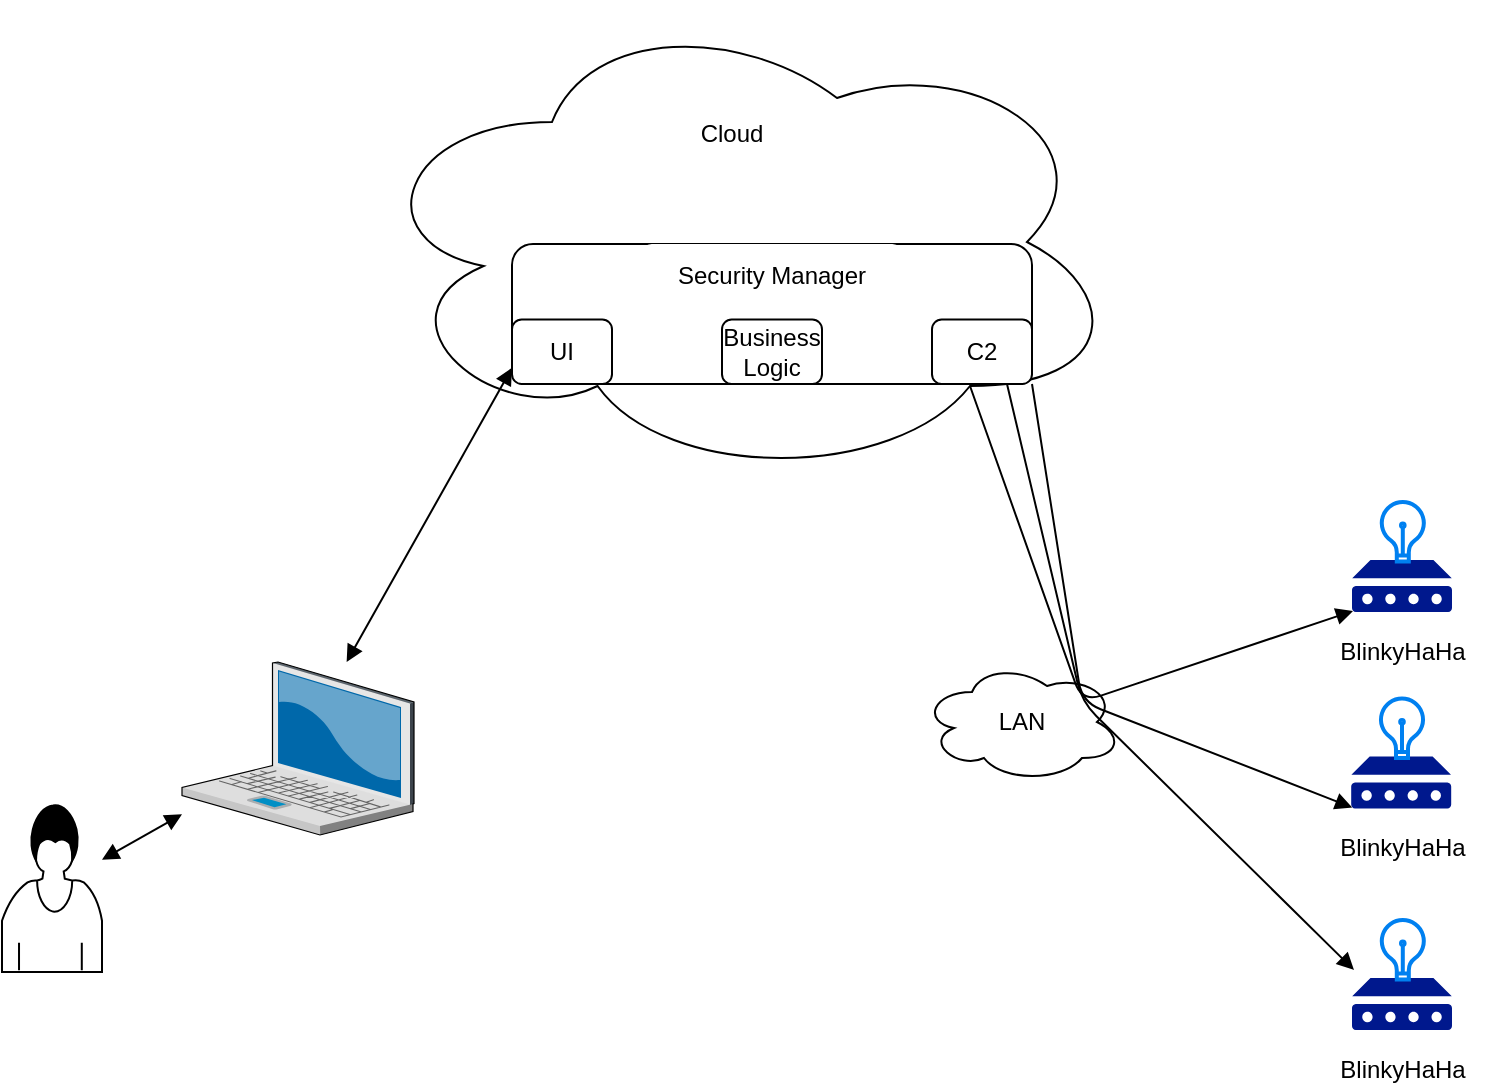 <mxfile version="13.0.3" type="device"><diagram id="bwoWEBKgKdf85tZQRTjU" name="Page-1"><mxGraphModel dx="946" dy="610" grid="1" gridSize="10" guides="1" tooltips="1" connect="1" arrows="1" fold="1" page="1" pageScale="1" pageWidth="850" pageHeight="1100" math="0" shadow="0"><root><mxCell id="0"/><mxCell id="1" parent="0"/><mxCell id="botsaeEfcGc84jFYSqWR-1" value="" style="shape=mxgraph.bpmn.user_task;html=1;outlineConnect=0;" parent="1" vertex="1"><mxGeometry x="20" y="411" width="50" height="84" as="geometry"/></mxCell><mxCell id="botsaeEfcGc84jFYSqWR-3" value="" style="endArrow=block;startArrow=block;endFill=1;startFill=1;html=1;" parent="1" source="botsaeEfcGc84jFYSqWR-1" target="botsaeEfcGc84jFYSqWR-8" edge="1"><mxGeometry width="160" relative="1" as="geometry"><mxPoint x="120" y="324.7" as="sourcePoint"/><mxPoint x="230" y="324.7" as="targetPoint"/></mxGeometry></mxCell><mxCell id="botsaeEfcGc84jFYSqWR-4" value="" style="ellipse;shape=cloud;whiteSpace=wrap;html=1;align=center;" parent="1" vertex="1"><mxGeometry x="200" y="10" width="380" height="240" as="geometry"/></mxCell><mxCell id="botsaeEfcGc84jFYSqWR-8" value="" style="verticalLabelPosition=bottom;aspect=fixed;html=1;verticalAlign=top;strokeColor=none;align=center;outlineConnect=0;shape=mxgraph.citrix.laptop_2;" parent="1" vertex="1"><mxGeometry x="110" y="340" width="116" height="86.5" as="geometry"/></mxCell><mxCell id="botsaeEfcGc84jFYSqWR-9" value="" style="endArrow=block;startArrow=block;endFill=1;startFill=1;html=1;entryX=0;entryY=0.75;entryDx=0;entryDy=0;" parent="1" source="botsaeEfcGc84jFYSqWR-8" target="x0JH0kf8nnWxQw4SyjIC-3" edge="1"><mxGeometry width="160" relative="1" as="geometry"><mxPoint x="366" y="349.25" as="sourcePoint"/><mxPoint x="430" y="349" as="targetPoint"/></mxGeometry></mxCell><mxCell id="x0JH0kf8nnWxQw4SyjIC-1" value="" style="rounded=1;whiteSpace=wrap;html=1;" parent="1" vertex="1"><mxGeometry x="275" y="131" width="260" height="70" as="geometry"/></mxCell><mxCell id="x0JH0kf8nnWxQw4SyjIC-2" value="C2" style="rounded=1;whiteSpace=wrap;html=1;" parent="1" vertex="1"><mxGeometry x="485" y="168.75" width="50" height="32.25" as="geometry"/></mxCell><mxCell id="x0JH0kf8nnWxQw4SyjIC-3" value="UI" style="rounded=1;whiteSpace=wrap;html=1;" parent="1" vertex="1"><mxGeometry x="275" y="168.75" width="50" height="32.25" as="geometry"/></mxCell><mxCell id="x0JH0kf8nnWxQw4SyjIC-4" value="Security Manager" style="rounded=1;whiteSpace=wrap;html=1;strokeColor=none;" parent="1" vertex="1"><mxGeometry x="340" y="131" width="130" height="32.25" as="geometry"/></mxCell><mxCell id="x0JH0kf8nnWxQw4SyjIC-5" value="Cloud" style="rounded=1;whiteSpace=wrap;html=1;strokeColor=none;" parent="1" vertex="1"><mxGeometry x="320" y="60" width="130" height="32.25" as="geometry"/></mxCell><mxCell id="x0JH0kf8nnWxQw4SyjIC-7" value="Business&lt;br&gt;Logic" style="rounded=1;whiteSpace=wrap;html=1;" parent="1" vertex="1"><mxGeometry x="380" y="168.75" width="50" height="32.25" as="geometry"/></mxCell><mxCell id="Rfr8iQPUg-iQBFGW73W3-1" value="LAN" style="ellipse;shape=cloud;whiteSpace=wrap;html=1;align=center;" parent="1" vertex="1"><mxGeometry x="480" y="340" width="100" height="60" as="geometry"/></mxCell><mxCell id="Rfr8iQPUg-iQBFGW73W3-2" value="" style="aspect=fixed;pointerEvents=1;shadow=0;dashed=0;html=1;strokeColor=none;labelPosition=center;verticalLabelPosition=bottom;verticalAlign=top;align=center;fillColor=#00188D;shape=mxgraph.mscae.enterprise.device" parent="1" vertex="1"><mxGeometry x="695" y="289" width="50" height="26" as="geometry"/></mxCell><mxCell id="Rfr8iQPUg-iQBFGW73W3-3" value="" style="html=1;verticalLabelPosition=bottom;align=center;labelBackgroundColor=#ffffff;verticalAlign=top;strokeWidth=2;strokeColor=#0080F0;shadow=0;dashed=0;shape=mxgraph.ios7.icons.lightbulb;" parent="1" vertex="1"><mxGeometry x="709" y="260" width="22.8" height="29.7" as="geometry"/></mxCell><mxCell id="Rfr8iQPUg-iQBFGW73W3-4" value="BlinkyHaHa" style="text;html=1;resizable=0;autosize=1;align=center;verticalAlign=middle;points=[];fillColor=none;strokeColor=none;rounded=0;" parent="1" vertex="1"><mxGeometry x="680.4" y="325" width="80" height="20" as="geometry"/></mxCell><mxCell id="Rfr8iQPUg-iQBFGW73W3-5" value="" style="aspect=fixed;pointerEvents=1;shadow=0;dashed=0;html=1;strokeColor=none;labelPosition=center;verticalLabelPosition=bottom;verticalAlign=top;align=center;fillColor=#00188D;shape=mxgraph.mscae.enterprise.device" parent="1" vertex="1"><mxGeometry x="694.6" y="387.25" width="50" height="26" as="geometry"/></mxCell><mxCell id="Rfr8iQPUg-iQBFGW73W3-6" value="" style="html=1;verticalLabelPosition=bottom;align=center;labelBackgroundColor=#ffffff;verticalAlign=top;strokeWidth=2;strokeColor=#0080F0;shadow=0;dashed=0;shape=mxgraph.ios7.icons.lightbulb;" parent="1" vertex="1"><mxGeometry x="708.6" y="358.25" width="22.8" height="29.7" as="geometry"/></mxCell><mxCell id="Rfr8iQPUg-iQBFGW73W3-7" value="BlinkyHaHa" style="text;html=1;resizable=0;autosize=1;align=center;verticalAlign=middle;points=[];fillColor=none;strokeColor=none;rounded=0;" parent="1" vertex="1"><mxGeometry x="680" y="423.25" width="80" height="20" as="geometry"/></mxCell><mxCell id="Rfr8iQPUg-iQBFGW73W3-8" value="" style="aspect=fixed;pointerEvents=1;shadow=0;dashed=0;html=1;strokeColor=none;labelPosition=center;verticalLabelPosition=bottom;verticalAlign=top;align=center;fillColor=#00188D;shape=mxgraph.mscae.enterprise.device" parent="1" vertex="1"><mxGeometry x="695" y="498" width="50" height="26" as="geometry"/></mxCell><mxCell id="Rfr8iQPUg-iQBFGW73W3-9" value="" style="html=1;verticalLabelPosition=bottom;align=center;labelBackgroundColor=#ffffff;verticalAlign=top;strokeWidth=2;strokeColor=#0080F0;shadow=0;dashed=0;shape=mxgraph.ios7.icons.lightbulb;" parent="1" vertex="1"><mxGeometry x="709" y="469" width="22.8" height="29.7" as="geometry"/></mxCell><mxCell id="Rfr8iQPUg-iQBFGW73W3-10" value="BlinkyHaHa" style="text;html=1;resizable=0;autosize=1;align=center;verticalAlign=middle;points=[];fillColor=none;strokeColor=none;rounded=0;" parent="1" vertex="1"><mxGeometry x="680.4" y="534" width="80" height="20" as="geometry"/></mxCell><mxCell id="Rfr8iQPUg-iQBFGW73W3-11" value="" style="endArrow=block;startArrow=none;endFill=1;startFill=0;html=1;entryX=0.02;entryY=-0.154;entryDx=0;entryDy=0;entryPerimeter=0;exitX=0.75;exitY=1;exitDx=0;exitDy=0;" parent="1" source="x0JH0kf8nnWxQw4SyjIC-2" target="Rfr8iQPUg-iQBFGW73W3-8" edge="1"><mxGeometry width="160" relative="1" as="geometry"><mxPoint x="590" y="260" as="sourcePoint"/><mxPoint x="540" y="490" as="targetPoint"/><Array as="points"><mxPoint x="560" y="360"/></Array></mxGeometry></mxCell><mxCell id="Rfr8iQPUg-iQBFGW73W3-12" value="" style="endArrow=block;startArrow=none;endFill=1;startFill=0;html=1;entryX=0.01;entryY=0.98;entryDx=0;entryDy=0;entryPerimeter=0;exitX=0.8;exitY=0.8;exitDx=0;exitDy=0;exitPerimeter=0;" parent="1" source="botsaeEfcGc84jFYSqWR-4" target="Rfr8iQPUg-iQBFGW73W3-2" edge="1"><mxGeometry width="160" relative="1" as="geometry"><mxPoint x="480" y="314" as="sourcePoint"/><mxPoint x="620" y="260" as="targetPoint"/><Array as="points"><mxPoint x="560" y="360"/></Array></mxGeometry></mxCell><mxCell id="Rfr8iQPUg-iQBFGW73W3-13" value="" style="endArrow=block;startArrow=none;endFill=1;startFill=0;html=1;entryX=0.01;entryY=0.98;entryDx=0;entryDy=0;entryPerimeter=0;exitX=1;exitY=1;exitDx=0;exitDy=0;" parent="1" source="x0JH0kf8nnWxQw4SyjIC-2" target="Rfr8iQPUg-iQBFGW73W3-5" edge="1"><mxGeometry width="160" relative="1" as="geometry"><mxPoint x="390" y="500" as="sourcePoint"/><mxPoint x="550" y="500" as="targetPoint"/><Array as="points"><mxPoint x="560" y="360"/></Array></mxGeometry></mxCell></root></mxGraphModel></diagram></mxfile>